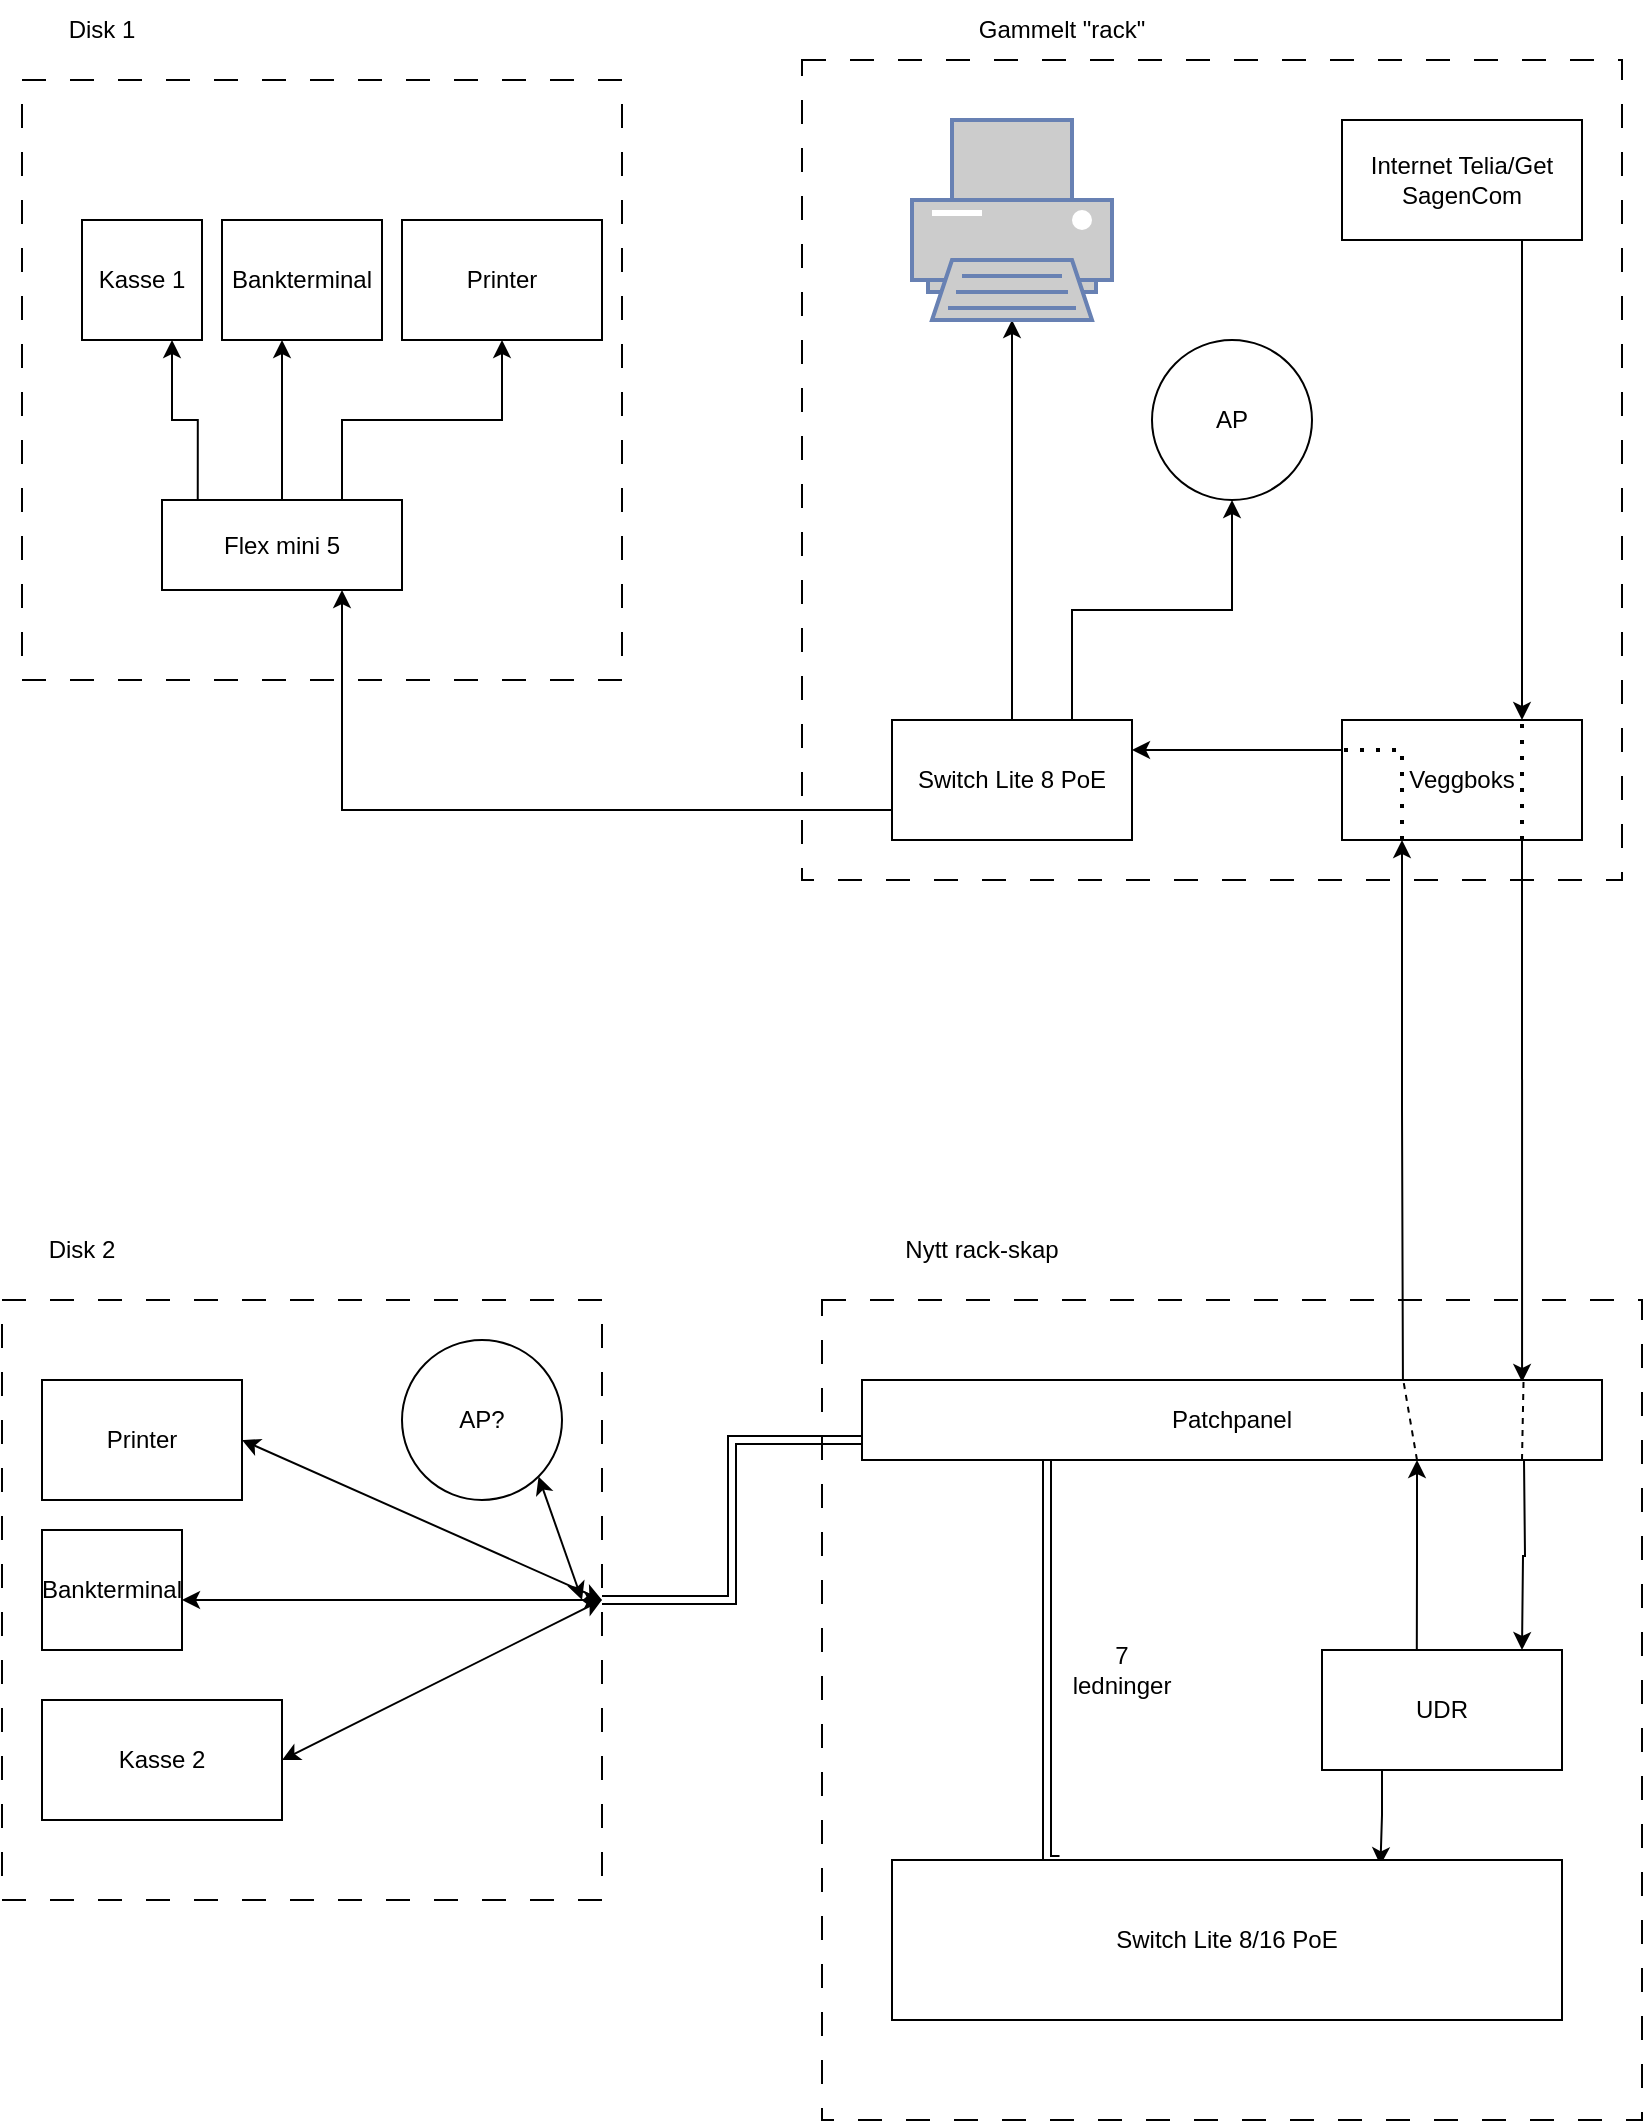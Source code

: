 <mxfile version="21.7.2" type="github">
  <diagram name="Page-1" id="8ckNkaq2Ih3nviJ6GDon">
    <mxGraphModel dx="3436" dy="1557" grid="1" gridSize="10" guides="1" tooltips="1" connect="1" arrows="1" fold="1" page="1" pageScale="1" pageWidth="850" pageHeight="1100" math="0" shadow="0">
      <root>
        <mxCell id="0" />
        <mxCell id="1" parent="0" />
        <mxCell id="acIw9Ynq22_RoJbHCtin-9" value="" style="whiteSpace=wrap;html=1;aspect=fixed;fillColor=none;dashed=1;dashPattern=12 12;imageAspect=1;" vertex="1" parent="1">
          <mxGeometry x="-430" y="660" width="410" height="410" as="geometry" />
        </mxCell>
        <mxCell id="acIw9Ynq22_RoJbHCtin-5" value="" style="whiteSpace=wrap;html=1;aspect=fixed;fillColor=none;dashed=1;dashPattern=12 12;" vertex="1" parent="1">
          <mxGeometry x="-840" y="660" width="300" height="300" as="geometry" />
        </mxCell>
        <mxCell id="acIw9Ynq22_RoJbHCtin-2" value="" style="whiteSpace=wrap;html=1;aspect=fixed;fillColor=none;dashed=1;dashPattern=12 12;" vertex="1" parent="1">
          <mxGeometry x="-830" y="50" width="300" height="300" as="geometry" />
        </mxCell>
        <mxCell id="acIw9Ynq22_RoJbHCtin-7" value="" style="whiteSpace=wrap;html=1;aspect=fixed;fillColor=none;dashed=1;dashPattern=12 12;" vertex="1" parent="1">
          <mxGeometry x="-440" y="40" width="410" height="410" as="geometry" />
        </mxCell>
        <mxCell id="acIw9Ynq22_RoJbHCtin-26" style="edgeStyle=orthogonalEdgeStyle;rounded=0;orthogonalLoop=1;jettySize=auto;html=1;exitX=0.75;exitY=1;exitDx=0;exitDy=0;entryX=0.75;entryY=0;entryDx=0;entryDy=0;" edge="1" parent="1" source="acIw9Ynq22_RoJbHCtin-1" target="acIw9Ynq22_RoJbHCtin-16">
          <mxGeometry relative="1" as="geometry" />
        </mxCell>
        <mxCell id="acIw9Ynq22_RoJbHCtin-1" value="Internet Telia/Get&lt;br&gt;SagenCom" style="rounded=0;whiteSpace=wrap;html=1;" vertex="1" parent="1">
          <mxGeometry x="-170" y="70" width="120" height="60" as="geometry" />
        </mxCell>
        <mxCell id="acIw9Ynq22_RoJbHCtin-4" value="Disk 1" style="text;html=1;strokeColor=none;fillColor=none;align=center;verticalAlign=middle;whiteSpace=wrap;rounded=0;" vertex="1" parent="1">
          <mxGeometry x="-820" y="10" width="60" height="30" as="geometry" />
        </mxCell>
        <mxCell id="acIw9Ynq22_RoJbHCtin-6" value="Disk 2" style="text;html=1;strokeColor=none;fillColor=none;align=center;verticalAlign=middle;whiteSpace=wrap;rounded=0;" vertex="1" parent="1">
          <mxGeometry x="-830" y="620" width="60" height="30" as="geometry" />
        </mxCell>
        <mxCell id="acIw9Ynq22_RoJbHCtin-10" value="Nytt rack-skap" style="text;html=1;strokeColor=none;fillColor=none;align=center;verticalAlign=middle;whiteSpace=wrap;rounded=0;" vertex="1" parent="1">
          <mxGeometry x="-410" y="620" width="120" height="30" as="geometry" />
        </mxCell>
        <mxCell id="acIw9Ynq22_RoJbHCtin-11" value="Gammelt &quot;rack&quot;" style="text;html=1;strokeColor=none;fillColor=none;align=center;verticalAlign=middle;whiteSpace=wrap;rounded=0;" vertex="1" parent="1">
          <mxGeometry x="-370" y="10" width="120" height="30" as="geometry" />
        </mxCell>
        <mxCell id="acIw9Ynq22_RoJbHCtin-12" value="Kasse 1" style="rounded=0;whiteSpace=wrap;html=1;" vertex="1" parent="1">
          <mxGeometry x="-800" y="120" width="60" height="60" as="geometry" />
        </mxCell>
        <mxCell id="acIw9Ynq22_RoJbHCtin-13" value="Kasse 2" style="rounded=0;whiteSpace=wrap;html=1;" vertex="1" parent="1">
          <mxGeometry x="-820" y="860" width="120" height="60" as="geometry" />
        </mxCell>
        <mxCell id="acIw9Ynq22_RoJbHCtin-35" style="edgeStyle=orthogonalEdgeStyle;rounded=0;orthogonalLoop=1;jettySize=auto;html=1;exitX=0.25;exitY=1;exitDx=0;exitDy=0;entryX=0.729;entryY=0.033;entryDx=0;entryDy=0;entryPerimeter=0;" edge="1" parent="1" source="acIw9Ynq22_RoJbHCtin-15" target="acIw9Ynq22_RoJbHCtin-33">
          <mxGeometry relative="1" as="geometry" />
        </mxCell>
        <mxCell id="acIw9Ynq22_RoJbHCtin-15" value="UDR" style="rounded=0;whiteSpace=wrap;html=1;" vertex="1" parent="1">
          <mxGeometry x="-180" y="835" width="120" height="60" as="geometry" />
        </mxCell>
        <mxCell id="acIw9Ynq22_RoJbHCtin-22" style="edgeStyle=orthogonalEdgeStyle;rounded=0;orthogonalLoop=1;jettySize=auto;html=1;exitX=0.75;exitY=1;exitDx=0;exitDy=0;entryX=0.892;entryY=0.025;entryDx=0;entryDy=0;entryPerimeter=0;" edge="1" parent="1" source="acIw9Ynq22_RoJbHCtin-16" target="acIw9Ynq22_RoJbHCtin-19">
          <mxGeometry relative="1" as="geometry" />
        </mxCell>
        <mxCell id="acIw9Ynq22_RoJbHCtin-23" style="edgeStyle=orthogonalEdgeStyle;rounded=0;orthogonalLoop=1;jettySize=auto;html=1;exitX=0.25;exitY=1;exitDx=0;exitDy=0;entryX=0.731;entryY=0.061;entryDx=0;entryDy=0;entryPerimeter=0;endArrow=none;endFill=0;startArrow=classic;startFill=1;" edge="1" parent="1" source="acIw9Ynq22_RoJbHCtin-16" target="acIw9Ynq22_RoJbHCtin-19">
          <mxGeometry relative="1" as="geometry" />
        </mxCell>
        <mxCell id="acIw9Ynq22_RoJbHCtin-29" style="edgeStyle=orthogonalEdgeStyle;rounded=0;orthogonalLoop=1;jettySize=auto;html=1;exitX=0;exitY=0.25;exitDx=0;exitDy=0;entryX=1;entryY=0.25;entryDx=0;entryDy=0;" edge="1" parent="1" source="acIw9Ynq22_RoJbHCtin-16" target="acIw9Ynq22_RoJbHCtin-27">
          <mxGeometry relative="1" as="geometry" />
        </mxCell>
        <mxCell id="acIw9Ynq22_RoJbHCtin-16" value="Veggboks" style="rounded=0;whiteSpace=wrap;html=1;" vertex="1" parent="1">
          <mxGeometry x="-170" y="370" width="120" height="60" as="geometry" />
        </mxCell>
        <mxCell id="acIw9Ynq22_RoJbHCtin-24" style="edgeStyle=orthogonalEdgeStyle;rounded=0;orthogonalLoop=1;jettySize=auto;html=1;exitX=0.75;exitY=1;exitDx=0;exitDy=0;entryX=0.395;entryY=0.008;entryDx=0;entryDy=0;entryPerimeter=0;endArrow=none;endFill=0;startArrow=classic;startFill=1;" edge="1" parent="1" source="acIw9Ynq22_RoJbHCtin-19" target="acIw9Ynq22_RoJbHCtin-15">
          <mxGeometry relative="1" as="geometry" />
        </mxCell>
        <mxCell id="acIw9Ynq22_RoJbHCtin-37" style="edgeStyle=orthogonalEdgeStyle;rounded=0;orthogonalLoop=1;jettySize=auto;html=1;exitX=0;exitY=0.75;exitDx=0;exitDy=0;shape=link;" edge="1" parent="1" source="acIw9Ynq22_RoJbHCtin-19" target="acIw9Ynq22_RoJbHCtin-5">
          <mxGeometry relative="1" as="geometry" />
        </mxCell>
        <mxCell id="acIw9Ynq22_RoJbHCtin-19" value="Patchpanel" style="rounded=0;whiteSpace=wrap;html=1;" vertex="1" parent="1">
          <mxGeometry x="-410" y="700" width="370" height="40" as="geometry" />
        </mxCell>
        <mxCell id="acIw9Ynq22_RoJbHCtin-25" style="edgeStyle=orthogonalEdgeStyle;rounded=0;orthogonalLoop=1;jettySize=auto;html=1;exitX=0.75;exitY=1;exitDx=0;exitDy=0;entryX=0.395;entryY=0.008;entryDx=0;entryDy=0;entryPerimeter=0;" edge="1" parent="1">
          <mxGeometry relative="1" as="geometry">
            <mxPoint x="-79" y="740" as="sourcePoint" />
            <mxPoint x="-80" y="835" as="targetPoint" />
          </mxGeometry>
        </mxCell>
        <mxCell id="acIw9Ynq22_RoJbHCtin-30" style="edgeStyle=orthogonalEdgeStyle;rounded=0;orthogonalLoop=1;jettySize=auto;html=1;exitX=0;exitY=0.75;exitDx=0;exitDy=0;entryX=0.75;entryY=1;entryDx=0;entryDy=0;" edge="1" parent="1" source="acIw9Ynq22_RoJbHCtin-27" target="acIw9Ynq22_RoJbHCtin-28">
          <mxGeometry relative="1" as="geometry" />
        </mxCell>
        <mxCell id="acIw9Ynq22_RoJbHCtin-46" style="edgeStyle=orthogonalEdgeStyle;rounded=0;orthogonalLoop=1;jettySize=auto;html=1;exitX=0.5;exitY=0;exitDx=0;exitDy=0;entryX=0.5;entryY=1;entryDx=0;entryDy=0;entryPerimeter=0;" edge="1" parent="1" source="acIw9Ynq22_RoJbHCtin-27" target="acIw9Ynq22_RoJbHCtin-53">
          <mxGeometry relative="1" as="geometry">
            <mxPoint x="-335" y="160" as="targetPoint" />
          </mxGeometry>
        </mxCell>
        <mxCell id="acIw9Ynq22_RoJbHCtin-49" style="edgeStyle=orthogonalEdgeStyle;rounded=0;orthogonalLoop=1;jettySize=auto;html=1;exitX=0.75;exitY=0;exitDx=0;exitDy=0;entryX=0.5;entryY=1;entryDx=0;entryDy=0;" edge="1" parent="1" source="acIw9Ynq22_RoJbHCtin-27" target="acIw9Ynq22_RoJbHCtin-48">
          <mxGeometry relative="1" as="geometry" />
        </mxCell>
        <mxCell id="acIw9Ynq22_RoJbHCtin-27" value="Switch&amp;nbsp;Lite 8 PoE" style="rounded=0;whiteSpace=wrap;html=1;" vertex="1" parent="1">
          <mxGeometry x="-395" y="370" width="120" height="60" as="geometry" />
        </mxCell>
        <mxCell id="acIw9Ynq22_RoJbHCtin-31" style="edgeStyle=orthogonalEdgeStyle;rounded=0;orthogonalLoop=1;jettySize=auto;html=1;exitX=0.149;exitY=-0.012;exitDx=0;exitDy=0;entryX=0.75;entryY=1;entryDx=0;entryDy=0;exitPerimeter=0;" edge="1" parent="1" source="acIw9Ynq22_RoJbHCtin-28" target="acIw9Ynq22_RoJbHCtin-12">
          <mxGeometry relative="1" as="geometry" />
        </mxCell>
        <mxCell id="acIw9Ynq22_RoJbHCtin-41" style="edgeStyle=orthogonalEdgeStyle;rounded=0;orthogonalLoop=1;jettySize=auto;html=1;exitX=0.75;exitY=0;exitDx=0;exitDy=0;entryX=0.5;entryY=1;entryDx=0;entryDy=0;" edge="1" parent="1" source="acIw9Ynq22_RoJbHCtin-28" target="acIw9Ynq22_RoJbHCtin-39">
          <mxGeometry relative="1" as="geometry">
            <Array as="points">
              <mxPoint x="-670" y="220" />
              <mxPoint x="-590" y="220" />
            </Array>
          </mxGeometry>
        </mxCell>
        <mxCell id="acIw9Ynq22_RoJbHCtin-42" style="edgeStyle=orthogonalEdgeStyle;rounded=0;orthogonalLoop=1;jettySize=auto;html=1;exitX=0.5;exitY=0;exitDx=0;exitDy=0;" edge="1" parent="1" source="acIw9Ynq22_RoJbHCtin-28">
          <mxGeometry relative="1" as="geometry">
            <mxPoint x="-700" y="180" as="targetPoint" />
            <Array as="points">
              <mxPoint x="-700" y="180" />
            </Array>
          </mxGeometry>
        </mxCell>
        <mxCell id="acIw9Ynq22_RoJbHCtin-28" value="Flex mini 5" style="rounded=0;whiteSpace=wrap;html=1;" vertex="1" parent="1">
          <mxGeometry x="-760" y="260" width="120" height="45" as="geometry" />
        </mxCell>
        <mxCell id="acIw9Ynq22_RoJbHCtin-43" style="edgeStyle=orthogonalEdgeStyle;rounded=0;orthogonalLoop=1;jettySize=auto;html=1;exitX=0.25;exitY=0;exitDx=0;exitDy=0;entryX=0.25;entryY=1;entryDx=0;entryDy=0;shape=link;" edge="1" parent="1" source="acIw9Ynq22_RoJbHCtin-33" target="acIw9Ynq22_RoJbHCtin-19">
          <mxGeometry relative="1" as="geometry">
            <Array as="points">
              <mxPoint x="-317" y="940" />
            </Array>
          </mxGeometry>
        </mxCell>
        <mxCell id="acIw9Ynq22_RoJbHCtin-33" value="Switch&amp;nbsp;Lite 8/16 PoE" style="rounded=0;whiteSpace=wrap;html=1;" vertex="1" parent="1">
          <mxGeometry x="-395" y="940" width="335" height="80" as="geometry" />
        </mxCell>
        <mxCell id="acIw9Ynq22_RoJbHCtin-38" value="Bankterminal" style="rounded=0;whiteSpace=wrap;html=1;" vertex="1" parent="1">
          <mxGeometry x="-730" y="120" width="80" height="60" as="geometry" />
        </mxCell>
        <mxCell id="acIw9Ynq22_RoJbHCtin-39" value="Printer" style="rounded=0;whiteSpace=wrap;html=1;" vertex="1" parent="1">
          <mxGeometry x="-640" y="120" width="100" height="60" as="geometry" />
        </mxCell>
        <mxCell id="acIw9Ynq22_RoJbHCtin-44" value="7 ledninger" style="text;html=1;strokeColor=none;fillColor=none;align=center;verticalAlign=middle;whiteSpace=wrap;rounded=0;" vertex="1" parent="1">
          <mxGeometry x="-310" y="830" width="60" height="30" as="geometry" />
        </mxCell>
        <mxCell id="acIw9Ynq22_RoJbHCtin-48" value="AP" style="ellipse;whiteSpace=wrap;html=1;aspect=fixed;" vertex="1" parent="1">
          <mxGeometry x="-265" y="180" width="80" height="80" as="geometry" />
        </mxCell>
        <mxCell id="acIw9Ynq22_RoJbHCtin-50" value="AP?" style="ellipse;whiteSpace=wrap;html=1;aspect=fixed;" vertex="1" parent="1">
          <mxGeometry x="-640" y="680" width="80" height="80" as="geometry" />
        </mxCell>
        <mxCell id="acIw9Ynq22_RoJbHCtin-53" value="" style="fontColor=#0066CC;verticalAlign=top;verticalLabelPosition=bottom;labelPosition=center;align=center;html=1;outlineConnect=0;fillColor=#CCCCCC;strokeColor=#6881B3;gradientColor=none;gradientDirection=north;strokeWidth=2;shape=mxgraph.networks.printer;" vertex="1" parent="1">
          <mxGeometry x="-385" y="70" width="100" height="100" as="geometry" />
        </mxCell>
        <mxCell id="acIw9Ynq22_RoJbHCtin-54" value="Bankterminal" style="rounded=0;whiteSpace=wrap;html=1;" vertex="1" parent="1">
          <mxGeometry x="-820" y="775" width="70" height="60" as="geometry" />
        </mxCell>
        <mxCell id="acIw9Ynq22_RoJbHCtin-55" value="Printer" style="rounded=0;whiteSpace=wrap;html=1;" vertex="1" parent="1">
          <mxGeometry x="-820" y="700" width="100" height="60" as="geometry" />
        </mxCell>
        <mxCell id="acIw9Ynq22_RoJbHCtin-60" value="" style="endArrow=classic;startArrow=classic;html=1;rounded=0;exitX=1;exitY=0.5;exitDx=0;exitDy=0;entryX=1;entryY=0.5;entryDx=0;entryDy=0;" edge="1" parent="1" source="acIw9Ynq22_RoJbHCtin-55" target="acIw9Ynq22_RoJbHCtin-5">
          <mxGeometry width="50" height="50" relative="1" as="geometry">
            <mxPoint x="-440" y="640" as="sourcePoint" />
            <mxPoint x="-390" y="590" as="targetPoint" />
          </mxGeometry>
        </mxCell>
        <mxCell id="acIw9Ynq22_RoJbHCtin-62" value="" style="endArrow=classic;startArrow=classic;html=1;rounded=0;entryX=1;entryY=0.5;entryDx=0;entryDy=0;" edge="1" parent="1" target="acIw9Ynq22_RoJbHCtin-5">
          <mxGeometry width="50" height="50" relative="1" as="geometry">
            <mxPoint x="-750" y="810" as="sourcePoint" />
            <mxPoint x="-700" y="760" as="targetPoint" />
          </mxGeometry>
        </mxCell>
        <mxCell id="acIw9Ynq22_RoJbHCtin-63" value="" style="endArrow=classic;startArrow=classic;html=1;rounded=0;exitX=1;exitY=0.5;exitDx=0;exitDy=0;" edge="1" parent="1" source="acIw9Ynq22_RoJbHCtin-13">
          <mxGeometry width="50" height="50" relative="1" as="geometry">
            <mxPoint x="-680" y="890" as="sourcePoint" />
            <mxPoint x="-540" y="810" as="targetPoint" />
          </mxGeometry>
        </mxCell>
        <mxCell id="acIw9Ynq22_RoJbHCtin-65" value="" style="endArrow=classic;startArrow=classic;html=1;rounded=0;entryX=1;entryY=1;entryDx=0;entryDy=0;" edge="1" parent="1" target="acIw9Ynq22_RoJbHCtin-50">
          <mxGeometry width="50" height="50" relative="1" as="geometry">
            <mxPoint x="-550" y="810" as="sourcePoint" />
            <mxPoint x="-390" y="590" as="targetPoint" />
          </mxGeometry>
        </mxCell>
        <mxCell id="acIw9Ynq22_RoJbHCtin-66" value="" style="endArrow=none;dashed=1;html=1;rounded=0;entryX=0.894;entryY=-0.005;entryDx=0;entryDy=0;entryPerimeter=0;" edge="1" parent="1" target="acIw9Ynq22_RoJbHCtin-19">
          <mxGeometry width="50" height="50" relative="1" as="geometry">
            <mxPoint x="-80" y="740" as="sourcePoint" />
            <mxPoint x="-490" y="590" as="targetPoint" />
          </mxGeometry>
        </mxCell>
        <mxCell id="acIw9Ynq22_RoJbHCtin-67" value="" style="endArrow=none;dashed=1;html=1;rounded=0;exitX=0.75;exitY=1;exitDx=0;exitDy=0;entryX=0.732;entryY=0.03;entryDx=0;entryDy=0;entryPerimeter=0;" edge="1" parent="1" source="acIw9Ynq22_RoJbHCtin-19" target="acIw9Ynq22_RoJbHCtin-19">
          <mxGeometry width="50" height="50" relative="1" as="geometry">
            <mxPoint x="-67" y="750" as="sourcePoint" />
            <mxPoint x="-69" y="710" as="targetPoint" />
          </mxGeometry>
        </mxCell>
        <mxCell id="acIw9Ynq22_RoJbHCtin-68" value="" style="endArrow=none;dashed=1;html=1;dashPattern=1 3;strokeWidth=2;rounded=0;entryX=0.75;entryY=0;entryDx=0;entryDy=0;" edge="1" parent="1" target="acIw9Ynq22_RoJbHCtin-16">
          <mxGeometry width="50" height="50" relative="1" as="geometry">
            <mxPoint x="-80" y="430" as="sourcePoint" />
            <mxPoint x="-30" y="500" as="targetPoint" />
          </mxGeometry>
        </mxCell>
        <mxCell id="acIw9Ynq22_RoJbHCtin-69" value="" style="endArrow=none;dashed=1;html=1;dashPattern=1 3;strokeWidth=2;rounded=0;entryX=0;entryY=0.25;entryDx=0;entryDy=0;exitX=0.25;exitY=1;exitDx=0;exitDy=0;" edge="1" parent="1" source="acIw9Ynq22_RoJbHCtin-16" target="acIw9Ynq22_RoJbHCtin-16">
          <mxGeometry width="50" height="50" relative="1" as="geometry">
            <mxPoint x="-70" y="440" as="sourcePoint" />
            <mxPoint x="-70" y="380" as="targetPoint" />
            <Array as="points">
              <mxPoint x="-140" y="385" />
            </Array>
          </mxGeometry>
        </mxCell>
      </root>
    </mxGraphModel>
  </diagram>
</mxfile>
